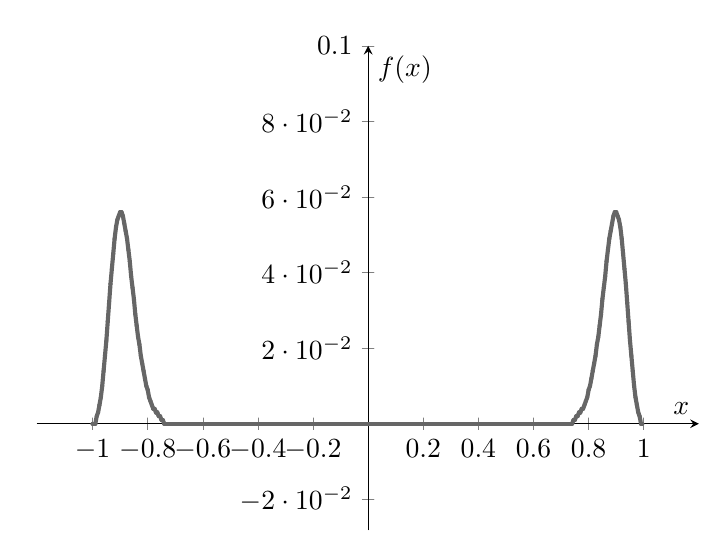  
%<<<<<<<WARNING>>>>>>>
% PGF/Tikz doesn't support the following mathematical functions:
% cosh, acosh, sinh, asinh, tanh, atanh,
% x^r with r not integer

% Plotting will be done using GNUPLOT
% GNUPLOT must be installed and you must allow Latex to call external
% programs by adding the following option to your compiler
% shell-escape    OR    enable-write18 
% Example: pdflatex --shell-escape file.tex 

\definecolor{wwwwww}{rgb}{0.4,0.4,0.4}
\begin{tikzpicture}[line cap=round,line join=round,>=triangle 45,x=1cm,y=1cm]
\begin{axis}[
x=3.5cm,y=4cm,
axis lines=middle,
xmin=-1.2,
xmax=1.2,
ymin=-0.028,
ymax=0.1,
xtick={-1,-0.8,...,1},
ytick={-0.02,0,...,0.1},
y post scale = 12,
ylabel = $f(x)$,
xlabel = $x$]
\clip(-1.375,-0.027) rectangle (1.456,0.135);
\draw[line width=1.5pt,color=wwwwww] (-1.0,0) -- (-1.0,0);
\draw[line width=1.5pt,color=wwwwww] (-1.0,0) -- (-0.995,0);
\draw[line width=1.5pt,color=wwwwww] (-0.995,0) -- (-0.99,0);
\draw[line width=1.5pt,color=wwwwww] (-0.99,0) -- (-0.985,0.002);
\draw[line width=1.5pt,color=wwwwww] (-0.985,0.002) -- (-0.98,0.003);
\draw[line width=1.5pt,color=wwwwww] (-0.98,0.003) -- (-0.975,0.005);
\draw[line width=1.5pt,color=wwwwww] (-0.975,0.005) -- (-0.97,0.007);
\draw[line width=1.5pt,color=wwwwww] (-0.97,0.007) -- (-0.965,0.01);
\draw[line width=1.5pt,color=wwwwww] (-0.965,0.01) -- (-0.96,0.014);
\draw[line width=1.5pt,color=wwwwww] (-0.96,0.014) -- (-0.955,0.018);
\draw[line width=1.5pt,color=wwwwww] (-0.955,0.018) -- (-0.95,0.022);
\draw[line width=1.5pt,color=wwwwww] (-0.95,0.022) -- (-0.945,0.027);
\draw[line width=1.5pt,color=wwwwww] (-0.945,0.027) -- (-0.94,0.032);
\draw[line width=1.5pt,color=wwwwww] (-0.94,0.032) -- (-0.935,0.037);
\draw[line width=1.5pt,color=wwwwww] (-0.935,0.037) -- (-0.93,0.041);
\draw[line width=1.5pt,color=wwwwww] (-0.93,0.041) -- (-0.925,0.045);
\draw[line width=1.5pt,color=wwwwww] (-0.925,0.045) -- (-0.92,0.049);
\draw[line width=1.5pt,color=wwwwww] (-0.92,0.049) -- (-0.915,0.052);
\draw[line width=1.5pt,color=wwwwww] (-0.915,0.052) -- (-0.91,0.054);
\draw[line width=1.5pt,color=wwwwww] (-0.91,0.054) -- (-0.905,0.055);
\draw[line width=1.5pt,color=wwwwww] (-0.905,0.055) -- (-0.9,0.056);
\draw[line width=1.5pt,color=wwwwww] (-0.9,0.056) -- (-0.895,0.056);
\draw[line width=1.5pt,color=wwwwww] (-0.895,0.056) -- (-0.89,0.055);
\draw[line width=1.5pt,color=wwwwww] (-0.89,0.055) -- (-0.885,0.053);
\draw[line width=1.5pt,color=wwwwww] (-0.885,0.053) -- (-0.88,0.051);
\draw[line width=1.5pt,color=wwwwww] (-0.88,0.051) -- (-0.875,0.049);
\draw[line width=1.5pt,color=wwwwww] (-0.875,0.049) -- (-0.87,0.046);
\draw[line width=1.5pt,color=wwwwww] (-0.87,0.046) -- (-0.865,0.043);
\draw[line width=1.5pt,color=wwwwww] (-0.865,0.043) -- (-0.86,0.039);
\draw[line width=1.5pt,color=wwwwww] (-0.86,0.039) -- (-0.855,0.036);
\draw[line width=1.5pt,color=wwwwww] (-0.855,0.036) -- (-0.85,0.033);
\draw[line width=1.5pt,color=wwwwww] (-0.85,0.033) -- (-0.845,0.029);
\draw[line width=1.5pt,color=wwwwww] (-0.845,0.029) -- (-0.84,0.026);
\draw[line width=1.5pt,color=wwwwww] (-0.84,0.026) -- (-0.835,0.023);
\draw[line width=1.5pt,color=wwwwww] (-0.835,0.023) -- (-0.83,0.021);
\draw[line width=1.5pt,color=wwwwww] (-0.83,0.021) -- (-0.825,0.018);
\draw[line width=1.5pt,color=wwwwww] (-0.825,0.018) -- (-0.82,0.016);
\draw[line width=1.5pt,color=wwwwww] (-0.82,0.016) -- (-0.815,0.014);
\draw[line width=1.5pt,color=wwwwww] (-0.815,0.014) -- (-0.81,0.012);
\draw[line width=1.5pt,color=wwwwww] (-0.81,0.012) -- (-0.805,0.01);
\draw[line width=1.5pt,color=wwwwww] (-0.805,0.01) -- (-0.8,0.009);
\draw[line width=1.5pt,color=wwwwww] (-0.8,0.009) -- (-0.795,0.007);
\draw[line width=1.5pt,color=wwwwww] (-0.795,0.007) -- (-0.79,0.006);
\draw[line width=1.5pt,color=wwwwww] (-0.79,0.006) -- (-0.785,0.005);
\draw[line width=1.5pt,color=wwwwww] (-0.785,0.005) -- (-0.78,0.004);
\draw[line width=1.5pt,color=wwwwww] (-0.78,0.004) -- (-0.775,0.004);
\draw[line width=1.5pt,color=wwwwww] (-0.775,0.004) -- (-0.77,0.003);
\draw[line width=1.5pt,color=wwwwww] (-0.77,0.003) -- (-0.765,0.003);
\draw[line width=1.5pt,color=wwwwww] (-0.765,0.003) -- (-0.76,0.002);
\draw[line width=1.5pt,color=wwwwww] (-0.76,0.002) -- (-0.755,0.002);
\draw[line width=1.5pt,color=wwwwww] (-0.755,0.002) -- (-0.75,0.001);
\draw[line width=1.5pt,color=wwwwww] (-0.75,0.001) -- (-0.745,0.001);
\draw[line width=1.5pt,color=wwwwww] (-0.745,0.001) -- (-0.74,0);
\draw[line width=1.5pt,color=wwwwww] (-0.74,0) -- (-0.735,0);
\draw[line width=1.5pt,color=wwwwww] (-0.735,0) -- (-0.73,0);
\draw[line width=1.5pt,color=wwwwww] (-0.73,0) -- (-0.725,0);
\draw[line width=1.5pt,color=wwwwww] (-0.725,0) -- (-0.72,0);
\draw[line width=1.5pt,color=wwwwww] (-0.72,0) -- (-0.715,0);
\draw[line width=1.5pt,color=wwwwww] (-0.715,0) -- (-0.71,0);
\draw[line width=1.5pt,color=wwwwww] (-0.71,0) -- (-0.705,0);
\draw[line width=1.5pt,color=wwwwww] (-0.705,0) -- (-0.7,0);
\draw[line width=1.5pt,color=wwwwww] (-0.7,0) -- (-0.695,0);
\draw[line width=1.5pt,color=wwwwww] (-0.695,0) -- (-0.69,0);
\draw[line width=1.5pt,color=wwwwww] (-0.69,0) -- (-0.685,0);
\draw[line width=1.5pt,color=wwwwww] (-0.685,0) -- (-0.68,0);
\draw[line width=1.5pt,color=wwwwww] (-0.68,0) -- (-0.675,0);
\draw[line width=1.5pt,color=wwwwww] (-0.675,0) -- (-0.67,0);
\draw[line width=1.5pt,color=wwwwww] (-0.67,0) -- (-0.665,0);
\draw[line width=1.5pt,color=wwwwww] (-0.665,0) -- (-0.66,0);
\draw[line width=1.5pt,color=wwwwww] (-0.66,0) -- (-0.655,0);
\draw[line width=1.5pt,color=wwwwww] (-0.655,0) -- (-0.65,0);
\draw[line width=1.5pt,color=wwwwww] (-0.65,0) -- (-0.645,0);
\draw[line width=1.5pt,color=wwwwww] (-0.645,0) -- (-0.64,0);
\draw[line width=1.5pt,color=wwwwww] (-0.64,0) -- (-0.635,0);
\draw[line width=1.5pt,color=wwwwww] (-0.635,0) -- (-0.63,0);
\draw[line width=1.5pt,color=wwwwww] (-0.63,0) -- (-0.625,0);
\draw[line width=1.5pt,color=wwwwww] (-0.625,0) -- (-0.62,0);
\draw[line width=1.5pt,color=wwwwww] (-0.62,0) -- (-0.615,0);
\draw[line width=1.5pt,color=wwwwww] (-0.615,0) -- (-0.61,0);
\draw[line width=1.5pt,color=wwwwww] (-0.61,0) -- (-0.605,0);
\draw[line width=1.5pt,color=wwwwww] (-0.605,0) -- (-0.6,0);
\draw[line width=1.5pt,color=wwwwww] (-0.6,0) -- (-0.595,0);
\draw[line width=1.5pt,color=wwwwww] (-0.595,0) -- (-0.59,0);
\draw[line width=1.5pt,color=wwwwww] (-0.59,0) -- (-0.585,0);
\draw[line width=1.5pt,color=wwwwww] (-0.585,0) -- (-0.58,0);
\draw[line width=1.5pt,color=wwwwww] (-0.58,0) -- (-0.575,0);
\draw[line width=1.5pt,color=wwwwww] (-0.575,0) -- (-0.57,0);
\draw[line width=1.5pt,color=wwwwww] (-0.57,0) -- (-0.565,0);
\draw[line width=1.5pt,color=wwwwww] (-0.565,0) -- (-0.56,0);
\draw[line width=1.5pt,color=wwwwww] (-0.56,0) -- (-0.555,0);
\draw[line width=1.5pt,color=wwwwww] (-0.555,0) -- (-0.55,0);
\draw[line width=1.5pt,color=wwwwww] (-0.55,0) -- (-0.545,0);
\draw[line width=1.5pt,color=wwwwww] (-0.545,0) -- (-0.54,0);
\draw[line width=1.5pt,color=wwwwww] (-0.54,0) -- (-0.535,0);
\draw[line width=1.5pt,color=wwwwww] (-0.535,0) -- (-0.53,0);
\draw[line width=1.5pt,color=wwwwww] (-0.53,0) -- (-0.525,0);
\draw[line width=1.5pt,color=wwwwww] (-0.525,0) -- (-0.52,0);
\draw[line width=1.5pt,color=wwwwww] (-0.52,0) -- (-0.515,0);
\draw[line width=1.5pt,color=wwwwww] (-0.515,0) -- (-0.51,0);
\draw[line width=1.5pt,color=wwwwww] (-0.51,0) -- (-0.505,0);
\draw[line width=1.5pt,color=wwwwww] (-0.505,0) -- (-0.5,0);
\draw[line width=1.5pt,color=wwwwww] (-0.5,0) -- (-0.495,0);
\draw[line width=1.5pt,color=wwwwww] (-0.495,0) -- (-0.49,0);
\draw[line width=1.5pt,color=wwwwww] (-0.49,0) -- (-0.485,0);
\draw[line width=1.5pt,color=wwwwww] (-0.485,0) -- (-0.48,0);
\draw[line width=1.5pt,color=wwwwww] (-0.48,0) -- (-0.475,0);
\draw[line width=1.5pt,color=wwwwww] (-0.475,0) -- (-0.47,0);
\draw[line width=1.5pt,color=wwwwww] (-0.47,0) -- (-0.465,0);
\draw[line width=1.5pt,color=wwwwww] (-0.465,0) -- (-0.46,0);
\draw[line width=1.5pt,color=wwwwww] (-0.46,0) -- (-0.455,0);
\draw[line width=1.5pt,color=wwwwww] (-0.455,0) -- (-0.45,0);
\draw[line width=1.5pt,color=wwwwww] (-0.45,0) -- (-0.445,0);
\draw[line width=1.5pt,color=wwwwww] (-0.445,0) -- (-0.44,0);
\draw[line width=1.5pt,color=wwwwww] (-0.44,0) -- (-0.435,0);
\draw[line width=1.5pt,color=wwwwww] (-0.435,0) -- (-0.43,0);
\draw[line width=1.5pt,color=wwwwww] (-0.43,0) -- (-0.425,0);
\draw[line width=1.5pt,color=wwwwww] (-0.425,0) -- (-0.42,0);
\draw[line width=1.5pt,color=wwwwww] (-0.42,0) -- (-0.415,0);
\draw[line width=1.5pt,color=wwwwww] (-0.415,0) -- (-0.41,0);
\draw[line width=1.5pt,color=wwwwww] (-0.41,0) -- (-0.405,0);
\draw[line width=1.5pt,color=wwwwww] (-0.405,0) -- (-0.4,0);
\draw[line width=1.5pt,color=wwwwww] (-0.4,0) -- (-0.395,0);
\draw[line width=1.5pt,color=wwwwww] (-0.395,0) -- (-0.39,0);
\draw[line width=1.5pt,color=wwwwww] (-0.39,0) -- (-0.385,0);
\draw[line width=1.5pt,color=wwwwww] (-0.385,0) -- (-0.38,0);
\draw[line width=1.5pt,color=wwwwww] (-0.38,0) -- (-0.375,0);
\draw[line width=1.5pt,color=wwwwww] (-0.375,0) -- (-0.37,0);
\draw[line width=1.5pt,color=wwwwww] (-0.37,0) -- (-0.365,0);
\draw[line width=1.5pt,color=wwwwww] (-0.365,0) -- (-0.36,0);
\draw[line width=1.5pt,color=wwwwww] (-0.36,0) -- (-0.355,0);
\draw[line width=1.5pt,color=wwwwww] (-0.355,0) -- (-0.35,0);
\draw[line width=1.5pt,color=wwwwww] (-0.35,0) -- (-0.345,0);
\draw[line width=1.5pt,color=wwwwww] (-0.345,0) -- (-0.34,0);
\draw[line width=1.5pt,color=wwwwww] (-0.34,0) -- (-0.335,0);
\draw[line width=1.5pt,color=wwwwww] (-0.335,0) -- (-0.33,0);
\draw[line width=1.5pt,color=wwwwww] (-0.33,0) -- (-0.325,0);
\draw[line width=1.5pt,color=wwwwww] (-0.325,0) -- (-0.32,0);
\draw[line width=1.5pt,color=wwwwww] (-0.32,0) -- (-0.315,0);
\draw[line width=1.5pt,color=wwwwww] (-0.315,0) -- (-0.31,0);
\draw[line width=1.5pt,color=wwwwww] (-0.31,0) -- (-0.305,0);
\draw[line width=1.5pt,color=wwwwww] (-0.305,0) -- (-0.3,0);
\draw[line width=1.5pt,color=wwwwww] (-0.3,0) -- (-0.295,0);
\draw[line width=1.5pt,color=wwwwww] (-0.295,0) -- (-0.29,0);
\draw[line width=1.5pt,color=wwwwww] (-0.29,0) -- (-0.285,0);
\draw[line width=1.5pt,color=wwwwww] (-0.285,0) -- (-0.28,0);
\draw[line width=1.5pt,color=wwwwww] (-0.28,0) -- (-0.275,0);
\draw[line width=1.5pt,color=wwwwww] (-0.275,0) -- (-0.27,0);
\draw[line width=1.5pt,color=wwwwww] (-0.27,0) -- (-0.265,0);
\draw[line width=1.5pt,color=wwwwww] (-0.265,0) -- (-0.26,0);
\draw[line width=1.5pt,color=wwwwww] (-0.26,0) -- (-0.255,0);
\draw[line width=1.5pt,color=wwwwww] (-0.255,0) -- (-0.25,0);
\draw[line width=1.5pt,color=wwwwww] (-0.25,0) -- (-0.245,0);
\draw[line width=1.5pt,color=wwwwww] (-0.245,0) -- (-0.24,0);
\draw[line width=1.5pt,color=wwwwww] (-0.24,0) -- (-0.235,0);
\draw[line width=1.5pt,color=wwwwww] (-0.235,0) -- (-0.23,0);
\draw[line width=1.5pt,color=wwwwww] (-0.23,0) -- (-0.225,0);
\draw[line width=1.5pt,color=wwwwww] (-0.225,0) -- (-0.22,0);
\draw[line width=1.5pt,color=wwwwww] (-0.22,0) -- (-0.215,0);
\draw[line width=1.5pt,color=wwwwww] (-0.215,0) -- (-0.21,0);
\draw[line width=1.5pt,color=wwwwww] (-0.21,0) -- (-0.205,0);
\draw[line width=1.5pt,color=wwwwww] (-0.205,0) -- (-0.2,0);
\draw[line width=1.5pt,color=wwwwww] (-0.2,0) -- (-0.195,0);
\draw[line width=1.5pt,color=wwwwww] (-0.195,0) -- (-0.19,0);
\draw[line width=1.5pt,color=wwwwww] (-0.19,0) -- (-0.185,0);
\draw[line width=1.5pt,color=wwwwww] (-0.185,0) -- (-0.18,0);
\draw[line width=1.5pt,color=wwwwww] (-0.18,0) -- (-0.175,0);
\draw[line width=1.5pt,color=wwwwww] (-0.175,0) -- (-0.17,0);
\draw[line width=1.5pt,color=wwwwww] (-0.17,0) -- (-0.165,0);
\draw[line width=1.5pt,color=wwwwww] (-0.165,0) -- (-0.16,0);
\draw[line width=1.5pt,color=wwwwww] (-0.16,0) -- (-0.155,0);
\draw[line width=1.5pt,color=wwwwww] (-0.155,0) -- (-0.15,0);
\draw[line width=1.5pt,color=wwwwww] (-0.15,0) -- (-0.145,0);
\draw[line width=1.5pt,color=wwwwww] (-0.145,0) -- (-0.14,0);
\draw[line width=1.5pt,color=wwwwww] (-0.14,0) -- (-0.135,0);
\draw[line width=1.5pt,color=wwwwww] (-0.135,0) -- (-0.13,0);
\draw[line width=1.5pt,color=wwwwww] (-0.13,0) -- (-0.125,0);
\draw[line width=1.5pt,color=wwwwww] (-0.125,0) -- (-0.12,0);
\draw[line width=1.5pt,color=wwwwww] (-0.12,0) -- (-0.115,0);
\draw[line width=1.5pt,color=wwwwww] (-0.115,0) -- (-0.11,0);
\draw[line width=1.5pt,color=wwwwww] (-0.11,0) -- (-0.105,0);
\draw[line width=1.5pt,color=wwwwww] (-0.105,0) -- (-0.1,0);
\draw[line width=1.5pt,color=wwwwww] (-0.1,0) -- (-0.095,0);
\draw[line width=1.5pt,color=wwwwww] (-0.095,0) -- (-0.09,0);
\draw[line width=1.5pt,color=wwwwww] (-0.09,0) -- (-0.085,0);
\draw[line width=1.5pt,color=wwwwww] (-0.085,0) -- (-0.08,0);
\draw[line width=1.5pt,color=wwwwww] (-0.08,0) -- (-0.075,0);
\draw[line width=1.5pt,color=wwwwww] (-0.075,0) -- (-0.07,0);
\draw[line width=1.5pt,color=wwwwww] (-0.07,0) -- (-0.065,0);
\draw[line width=1.5pt,color=wwwwww] (-0.065,0) -- (-0.06,0);
\draw[line width=1.5pt,color=wwwwww] (-0.06,0) -- (-0.055,0);
\draw[line width=1.5pt,color=wwwwww] (-0.055,0) -- (-0.05,0);
\draw[line width=1.5pt,color=wwwwww] (-0.05,0) -- (-0.045,0);
\draw[line width=1.5pt,color=wwwwww] (-0.045,0) -- (-0.04,0);
\draw[line width=1.5pt,color=wwwwww] (-0.04,0) -- (-0.035,0);
\draw[line width=1.5pt,color=wwwwww] (-0.035,0) -- (-0.03,0);
\draw[line width=1.5pt,color=wwwwww] (-0.03,0) -- (-0.025,0);
\draw[line width=1.5pt,color=wwwwww] (-0.025,0) -- (-0.02,0);
\draw[line width=1.5pt,color=wwwwww] (-0.02,0) -- (-0.015,0);
\draw[line width=1.5pt,color=wwwwww] (-0.015,0) -- (-0.01,0);
\draw[line width=1.5pt,color=wwwwww] (-0.01,0) -- (-0.005,0);
\draw[line width=1.5pt,color=wwwwww] (-0.005,0) -- (0,0);
\draw[line width=1.5pt,color=wwwwww] (0,0) -- (0.005,0);
\draw[line width=1.5pt,color=wwwwww] (0.005,0) -- (0.01,0);
\draw[line width=1.5pt,color=wwwwww] (0.01,0) -- (0.015,0);
\draw[line width=1.5pt,color=wwwwww] (0.015,0) -- (0.02,0);
\draw[line width=1.5pt,color=wwwwww] (0.02,0) -- (0.025,0);
\draw[line width=1.5pt,color=wwwwww] (0.025,0) -- (0.03,0);
\draw[line width=1.5pt,color=wwwwww] (0.03,0) -- (0.035,0);
\draw[line width=1.5pt,color=wwwwww] (0.035,0) -- (0.04,0);
\draw[line width=1.5pt,color=wwwwww] (0.04,0) -- (0.045,0);
\draw[line width=1.5pt,color=wwwwww] (0.045,0) -- (0.05,0);
\draw[line width=1.5pt,color=wwwwww] (0.05,0) -- (0.055,0);
\draw[line width=1.5pt,color=wwwwww] (0.055,0) -- (0.06,0);
\draw[line width=1.5pt,color=wwwwww] (0.06,0) -- (0.065,0);
\draw[line width=1.5pt,color=wwwwww] (0.065,0) -- (0.07,0);
\draw[line width=1.5pt,color=wwwwww] (0.07,0) -- (0.075,0);
\draw[line width=1.5pt,color=wwwwww] (0.075,0) -- (0.08,0);
\draw[line width=1.5pt,color=wwwwww] (0.08,0) -- (0.085,0);
\draw[line width=1.5pt,color=wwwwww] (0.085,0) -- (0.09,0);
\draw[line width=1.5pt,color=wwwwww] (0.09,0) -- (0.095,0);
\draw[line width=1.5pt,color=wwwwww] (0.095,0) -- (0.1,0);
\draw[line width=1.5pt,color=wwwwww] (0.1,0) -- (0.105,0);
\draw[line width=1.5pt,color=wwwwww] (0.105,0) -- (0.11,0);
\draw[line width=1.5pt,color=wwwwww] (0.11,0) -- (0.115,0);
\draw[line width=1.5pt,color=wwwwww] (0.115,0) -- (0.12,0);
\draw[line width=1.5pt,color=wwwwww] (0.12,0) -- (0.125,0);
\draw[line width=1.5pt,color=wwwwww] (0.125,0) -- (0.13,0);
\draw[line width=1.5pt,color=wwwwww] (0.13,0) -- (0.135,0);
\draw[line width=1.5pt,color=wwwwww] (0.135,0) -- (0.14,0);
\draw[line width=1.5pt,color=wwwwww] (0.14,0) -- (0.145,0);
\draw[line width=1.5pt,color=wwwwww] (0.145,0) -- (0.15,0);
\draw[line width=1.5pt,color=wwwwww] (0.15,0) -- (0.155,0);
\draw[line width=1.5pt,color=wwwwww] (0.155,0) -- (0.16,0);
\draw[line width=1.5pt,color=wwwwww] (0.16,0) -- (0.165,0);
\draw[line width=1.5pt,color=wwwwww] (0.165,0) -- (0.17,0);
\draw[line width=1.5pt,color=wwwwww] (0.17,0) -- (0.175,0);
\draw[line width=1.5pt,color=wwwwww] (0.175,0) -- (0.18,0);
\draw[line width=1.5pt,color=wwwwww] (0.18,0) -- (0.185,0);
\draw[line width=1.5pt,color=wwwwww] (0.185,0) -- (0.19,0);
\draw[line width=1.5pt,color=wwwwww] (0.19,0) -- (0.195,0);
\draw[line width=1.5pt,color=wwwwww] (0.195,0) -- (0.2,0);
\draw[line width=1.5pt,color=wwwwww] (0.2,0) -- (0.205,0);
\draw[line width=1.5pt,color=wwwwww] (0.205,0) -- (0.21,0);
\draw[line width=1.5pt,color=wwwwww] (0.21,0) -- (0.215,0);
\draw[line width=1.5pt,color=wwwwww] (0.215,0) -- (0.22,0);
\draw[line width=1.5pt,color=wwwwww] (0.22,0) -- (0.225,0);
\draw[line width=1.5pt,color=wwwwww] (0.225,0) -- (0.23,0);
\draw[line width=1.5pt,color=wwwwww] (0.23,0) -- (0.235,0);
\draw[line width=1.5pt,color=wwwwww] (0.235,0) -- (0.24,0);
\draw[line width=1.5pt,color=wwwwww] (0.24,0) -- (0.245,0);
\draw[line width=1.5pt,color=wwwwww] (0.245,0) -- (0.25,0);
\draw[line width=1.5pt,color=wwwwww] (0.25,0) -- (0.255,0);
\draw[line width=1.5pt,color=wwwwww] (0.255,0) -- (0.26,0);
\draw[line width=1.5pt,color=wwwwww] (0.26,0) -- (0.265,0);
\draw[line width=1.5pt,color=wwwwww] (0.265,0) -- (0.27,0);
\draw[line width=1.5pt,color=wwwwww] (0.27,0) -- (0.275,0);
\draw[line width=1.5pt,color=wwwwww] (0.275,0) -- (0.28,0);
\draw[line width=1.5pt,color=wwwwww] (0.28,0) -- (0.285,0);
\draw[line width=1.5pt,color=wwwwww] (0.285,0) -- (0.29,0);
\draw[line width=1.5pt,color=wwwwww] (0.29,0) -- (0.295,0);
\draw[line width=1.5pt,color=wwwwww] (0.295,0) -- (0.3,0);
\draw[line width=1.5pt,color=wwwwww] (0.3,0) -- (0.305,0);
\draw[line width=1.5pt,color=wwwwww] (0.305,0) -- (0.31,0);
\draw[line width=1.5pt,color=wwwwww] (0.31,0) -- (0.315,0);
\draw[line width=1.5pt,color=wwwwww] (0.315,0) -- (0.32,0);
\draw[line width=1.5pt,color=wwwwww] (0.32,0) -- (0.325,0);
\draw[line width=1.5pt,color=wwwwww] (0.325,0) -- (0.33,0);
\draw[line width=1.5pt,color=wwwwww] (0.33,0) -- (0.335,0);
\draw[line width=1.5pt,color=wwwwww] (0.335,0) -- (0.34,0);
\draw[line width=1.5pt,color=wwwwww] (0.34,0) -- (0.345,0);
\draw[line width=1.5pt,color=wwwwww] (0.345,0) -- (0.35,0);
\draw[line width=1.5pt,color=wwwwww] (0.35,0) -- (0.355,0);
\draw[line width=1.5pt,color=wwwwww] (0.355,0) -- (0.36,0);
\draw[line width=1.5pt,color=wwwwww] (0.36,0) -- (0.365,0);
\draw[line width=1.5pt,color=wwwwww] (0.365,0) -- (0.37,0);
\draw[line width=1.5pt,color=wwwwww] (0.37,0) -- (0.375,0);
\draw[line width=1.5pt,color=wwwwww] (0.375,0) -- (0.38,0);
\draw[line width=1.5pt,color=wwwwww] (0.38,0) -- (0.385,0);
\draw[line width=1.5pt,color=wwwwww] (0.385,0) -- (0.39,0);
\draw[line width=1.5pt,color=wwwwww] (0.39,0) -- (0.395,0);
\draw[line width=1.5pt,color=wwwwww] (0.395,0) -- (0.4,0);
\draw[line width=1.5pt,color=wwwwww] (0.4,0) -- (0.405,0);
\draw[line width=1.5pt,color=wwwwww] (0.405,0) -- (0.41,0);
\draw[line width=1.5pt,color=wwwwww] (0.41,0) -- (0.415,0);
\draw[line width=1.5pt,color=wwwwww] (0.415,0) -- (0.42,0);
\draw[line width=1.5pt,color=wwwwww] (0.42,0) -- (0.425,0);
\draw[line width=1.5pt,color=wwwwww] (0.425,0) -- (0.43,0);
\draw[line width=1.5pt,color=wwwwww] (0.43,0) -- (0.435,0);
\draw[line width=1.5pt,color=wwwwww] (0.435,0) -- (0.44,0);
\draw[line width=1.5pt,color=wwwwww] (0.44,0) -- (0.445,0);
\draw[line width=1.5pt,color=wwwwww] (0.445,0) -- (0.45,0);
\draw[line width=1.5pt,color=wwwwww] (0.45,0) -- (0.455,0);
\draw[line width=1.5pt,color=wwwwww] (0.455,0) -- (0.46,0);
\draw[line width=1.5pt,color=wwwwww] (0.46,0) -- (0.465,0);
\draw[line width=1.5pt,color=wwwwww] (0.465,0) -- (0.47,0);
\draw[line width=1.5pt,color=wwwwww] (0.47,0) -- (0.475,0);
\draw[line width=1.5pt,color=wwwwww] (0.475,0) -- (0.48,0);
\draw[line width=1.5pt,color=wwwwww] (0.48,0) -- (0.485,0);
\draw[line width=1.5pt,color=wwwwww] (0.485,0) -- (0.49,0);
\draw[line width=1.5pt,color=wwwwww] (0.49,0) -- (0.495,0);
\draw[line width=1.5pt,color=wwwwww] (0.495,0) -- (0.5,0);
\draw[line width=1.5pt,color=wwwwww] (0.5,0) -- (0.505,0);
\draw[line width=1.5pt,color=wwwwww] (0.505,0) -- (0.51,0);
\draw[line width=1.5pt,color=wwwwww] (0.51,0) -- (0.515,0);
\draw[line width=1.5pt,color=wwwwww] (0.515,0) -- (0.52,0);
\draw[line width=1.5pt,color=wwwwww] (0.52,0) -- (0.525,0);
\draw[line width=1.5pt,color=wwwwww] (0.525,0) -- (0.53,0);
\draw[line width=1.5pt,color=wwwwww] (0.53,0) -- (0.535,0);
\draw[line width=1.5pt,color=wwwwww] (0.535,0) -- (0.54,0);
\draw[line width=1.5pt,color=wwwwww] (0.54,0) -- (0.545,0);
\draw[line width=1.5pt,color=wwwwww] (0.545,0) -- (0.55,0);
\draw[line width=1.5pt,color=wwwwww] (0.55,0) -- (0.555,0);
\draw[line width=1.5pt,color=wwwwww] (0.555,0) -- (0.56,0);
\draw[line width=1.5pt,color=wwwwww] (0.56,0) -- (0.565,0);
\draw[line width=1.5pt,color=wwwwww] (0.565,0) -- (0.57,0);
\draw[line width=1.5pt,color=wwwwww] (0.57,0) -- (0.575,0);
\draw[line width=1.5pt,color=wwwwww] (0.575,0) -- (0.58,0);
\draw[line width=1.5pt,color=wwwwww] (0.58,0) -- (0.585,0);
\draw[line width=1.5pt,color=wwwwww] (0.585,0) -- (0.59,0);
\draw[line width=1.5pt,color=wwwwww] (0.59,0) -- (0.595,0);
\draw[line width=1.5pt,color=wwwwww] (0.595,0) -- (0.6,0);
\draw[line width=1.5pt,color=wwwwww] (0.6,0) -- (0.605,0);
\draw[line width=1.5pt,color=wwwwww] (0.605,0) -- (0.61,0);
\draw[line width=1.5pt,color=wwwwww] (0.61,0) -- (0.615,0);
\draw[line width=1.5pt,color=wwwwww] (0.615,0) -- (0.62,0);
\draw[line width=1.5pt,color=wwwwww] (0.62,0) -- (0.625,0);
\draw[line width=1.5pt,color=wwwwww] (0.625,0) -- (0.63,0);
\draw[line width=1.5pt,color=wwwwww] (0.63,0) -- (0.635,0);
\draw[line width=1.5pt,color=wwwwww] (0.635,0) -- (0.64,0);
\draw[line width=1.5pt,color=wwwwww] (0.64,0) -- (0.645,0);
\draw[line width=1.5pt,color=wwwwww] (0.645,0) -- (0.65,0);
\draw[line width=1.5pt,color=wwwwww] (0.65,0) -- (0.655,0);
\draw[line width=1.5pt,color=wwwwww] (0.655,0) -- (0.66,0);
\draw[line width=1.5pt,color=wwwwww] (0.66,0) -- (0.665,0);
\draw[line width=1.5pt,color=wwwwww] (0.665,0) -- (0.67,0);
\draw[line width=1.5pt,color=wwwwww] (0.67,0) -- (0.675,0);
\draw[line width=1.5pt,color=wwwwww] (0.675,0) -- (0.68,0);
\draw[line width=1.5pt,color=wwwwww] (0.68,0) -- (0.685,0);
\draw[line width=1.5pt,color=wwwwww] (0.685,0) -- (0.69,0);
\draw[line width=1.5pt,color=wwwwww] (0.69,0) -- (0.695,0);
\draw[line width=1.5pt,color=wwwwww] (0.695,0) -- (0.7,0);
\draw[line width=1.5pt,color=wwwwww] (0.7,0) -- (0.705,0);
\draw[line width=1.5pt,color=wwwwww] (0.705,0) -- (0.71,0);
\draw[line width=1.5pt,color=wwwwww] (0.71,0) -- (0.715,0);
\draw[line width=1.5pt,color=wwwwww] (0.715,0) -- (0.72,0);
\draw[line width=1.5pt,color=wwwwww] (0.72,0) -- (0.725,0);
\draw[line width=1.5pt,color=wwwwww] (0.725,0) -- (0.73,0);
\draw[line width=1.5pt,color=wwwwww] (0.73,0) -- (0.735,0);
\draw[line width=1.5pt,color=wwwwww] (0.735,0) -- (0.74,0);
\draw[line width=1.5pt,color=wwwwww] (0.74,0) -- (0.745,0.001);
\draw[line width=1.5pt,color=wwwwww] (0.745,0.001) -- (0.75,0.001);
\draw[line width=1.5pt,color=wwwwww] (0.75,0.001) -- (0.755,0.002);
\draw[line width=1.5pt,color=wwwwww] (0.755,0.002) -- (0.76,0.002);
\draw[line width=1.5pt,color=wwwwww] (0.76,0.002) -- (0.765,0.003);
\draw[line width=1.5pt,color=wwwwww] (0.765,0.003) -- (0.77,0.003);
\draw[line width=1.5pt,color=wwwwww] (0.77,0.003) -- (0.775,0.004);
\draw[line width=1.5pt,color=wwwwww] (0.775,0.004) -- (0.78,0.004);
\draw[line width=1.5pt,color=wwwwww] (0.78,0.004) -- (0.785,0.005);
\draw[line width=1.5pt,color=wwwwww] (0.785,0.005) -- (0.79,0.006);
\draw[line width=1.5pt,color=wwwwww] (0.79,0.006) -- (0.795,0.007);
\draw[line width=1.5pt,color=wwwwww] (0.795,0.007) -- (0.8,0.009);
\draw[line width=1.5pt,color=wwwwww] (0.8,0.009) -- (0.805,0.01);
\draw[line width=1.5pt,color=wwwwww] (0.805,0.01) -- (0.81,0.012);
\draw[line width=1.5pt,color=wwwwww] (0.81,0.012) -- (0.815,0.014);
\draw[line width=1.5pt,color=wwwwww] (0.815,0.014) -- (0.82,0.016);
\draw[line width=1.5pt,color=wwwwww] (0.82,0.016) -- (0.825,0.018);
\draw[line width=1.5pt,color=wwwwww] (0.825,0.018) -- (0.83,0.021);
\draw[line width=1.5pt,color=wwwwww] (0.83,0.021) -- (0.835,0.023);
\draw[line width=1.5pt,color=wwwwww] (0.835,0.023) -- (0.84,0.026);
\draw[line width=1.5pt,color=wwwwww] (0.84,0.026) -- (0.845,0.029);
\draw[line width=1.5pt,color=wwwwww] (0.845,0.029) -- (0.85,0.033);
\draw[line width=1.5pt,color=wwwwww] (0.85,0.033) -- (0.855,0.036);
\draw[line width=1.5pt,color=wwwwww] (0.855,0.036) -- (0.86,0.039);
\draw[line width=1.5pt,color=wwwwww] (0.86,0.039) -- (0.865,0.043);
\draw[line width=1.5pt,color=wwwwww] (0.865,0.043) -- (0.87,0.046);
\draw[line width=1.5pt,color=wwwwww] (0.87,0.046) -- (0.875,0.049);
\draw[line width=1.5pt,color=wwwwww] (0.875,0.049) -- (0.88,0.051);
\draw[line width=1.5pt,color=wwwwww] (0.88,0.051) -- (0.885,0.053);
\draw[line width=1.5pt,color=wwwwww] (0.885,0.053) -- (0.89,0.055);
\draw[line width=1.5pt,color=wwwwww] (0.89,0.055) -- (0.895,0.056);
\draw[line width=1.5pt,color=wwwwww] (0.895,0.056) -- (0.9,0.056);
\draw[line width=1.5pt,color=wwwwww] (0.9,0.056) -- (0.905,0.055);
\draw[line width=1.5pt,color=wwwwww] (0.905,0.055) -- (0.91,0.054);
\draw[line width=1.5pt,color=wwwwww] (0.91,0.054) -- (0.915,0.052);
\draw[line width=1.5pt,color=wwwwww] (0.915,0.052) -- (0.92,0.049);
\draw[line width=1.5pt,color=wwwwww] (0.92,0.049) -- (0.925,0.045);
\draw[line width=1.5pt,color=wwwwww] (0.925,0.045) -- (0.93,0.041);
\draw[line width=1.5pt,color=wwwwww] (0.93,0.041) -- (0.935,0.037);
\draw[line width=1.5pt,color=wwwwww] (0.935,0.037) -- (0.94,0.032);
\draw[line width=1.5pt,color=wwwwww] (0.94,0.032) -- (0.945,0.027);
\draw[line width=1.5pt,color=wwwwww] (0.945,0.027) -- (0.95,0.022);
\draw[line width=1.5pt,color=wwwwww] (0.95,0.022) -- (0.955,0.018);
\draw[line width=1.5pt,color=wwwwww] (0.955,0.018) -- (0.96,0.014);
\draw[line width=1.5pt,color=wwwwww] (0.96,0.014) -- (0.965,0.01);
\draw[line width=1.5pt,color=wwwwww] (0.965,0.01) -- (0.97,0.007);
\draw[line width=1.5pt,color=wwwwww] (0.97,0.007) -- (0.975,0.005);
\draw[line width=1.5pt,color=wwwwww] (0.975,0.005) -- (0.98,0.003);
\draw[line width=1.5pt,color=wwwwww] (0.98,0.003) -- (0.985,0.002);
\draw[line width=1.5pt,color=wwwwww] (0.985,0.002) -- (0.99,0);
\draw[line width=1.5pt,color=wwwwww] (0.99,0) -- (0.995,0);
\end{axis}
\end{tikzpicture}